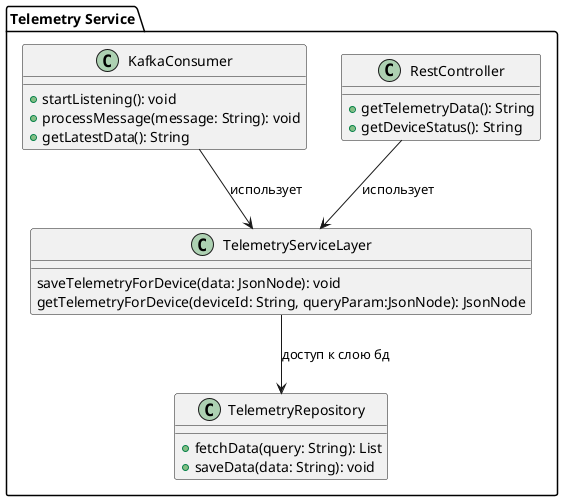 @startuml

package "Telemetry Service" {
    class RestController {
        + getTelemetryData(): String
        + getDeviceStatus(): String
    }

    class TelemetryServiceLayer {
        saveTelemetryForDevice(data: JsonNode): void
        getTelemetryForDevice(deviceId: String, queryParam:JsonNode): JsonNode
    }

    class TelemetryRepository {
        + fetchData(query: String): List
        + saveData(data: String): void
    }

    class KafkaConsumer {
        + startListening(): void
        + processMessage(message: String): void
        + getLatestData(): String
    }

    RestController --> TelemetryServiceLayer : использует
    TelemetryServiceLayer --> TelemetryRepository : доступ к слою бд
    KafkaConsumer --> TelemetryServiceLayer: использует
}

@enduml
